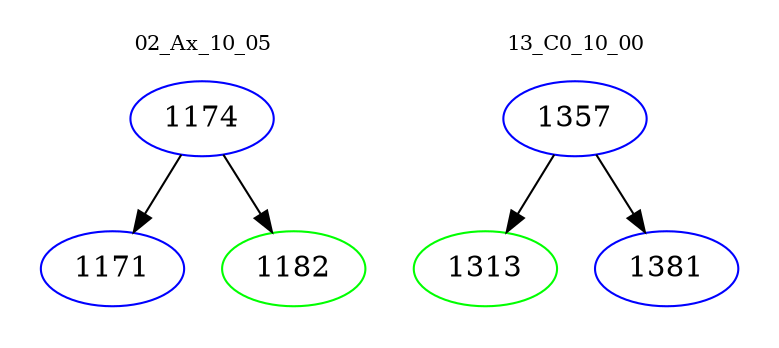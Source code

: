 digraph{
subgraph cluster_0 {
color = white
label = "02_Ax_10_05";
fontsize=10;
T0_1174 [label="1174", color="blue"]
T0_1174 -> T0_1171 [color="black"]
T0_1171 [label="1171", color="blue"]
T0_1174 -> T0_1182 [color="black"]
T0_1182 [label="1182", color="green"]
}
subgraph cluster_1 {
color = white
label = "13_C0_10_00";
fontsize=10;
T1_1357 [label="1357", color="blue"]
T1_1357 -> T1_1313 [color="black"]
T1_1313 [label="1313", color="green"]
T1_1357 -> T1_1381 [color="black"]
T1_1381 [label="1381", color="blue"]
}
}

